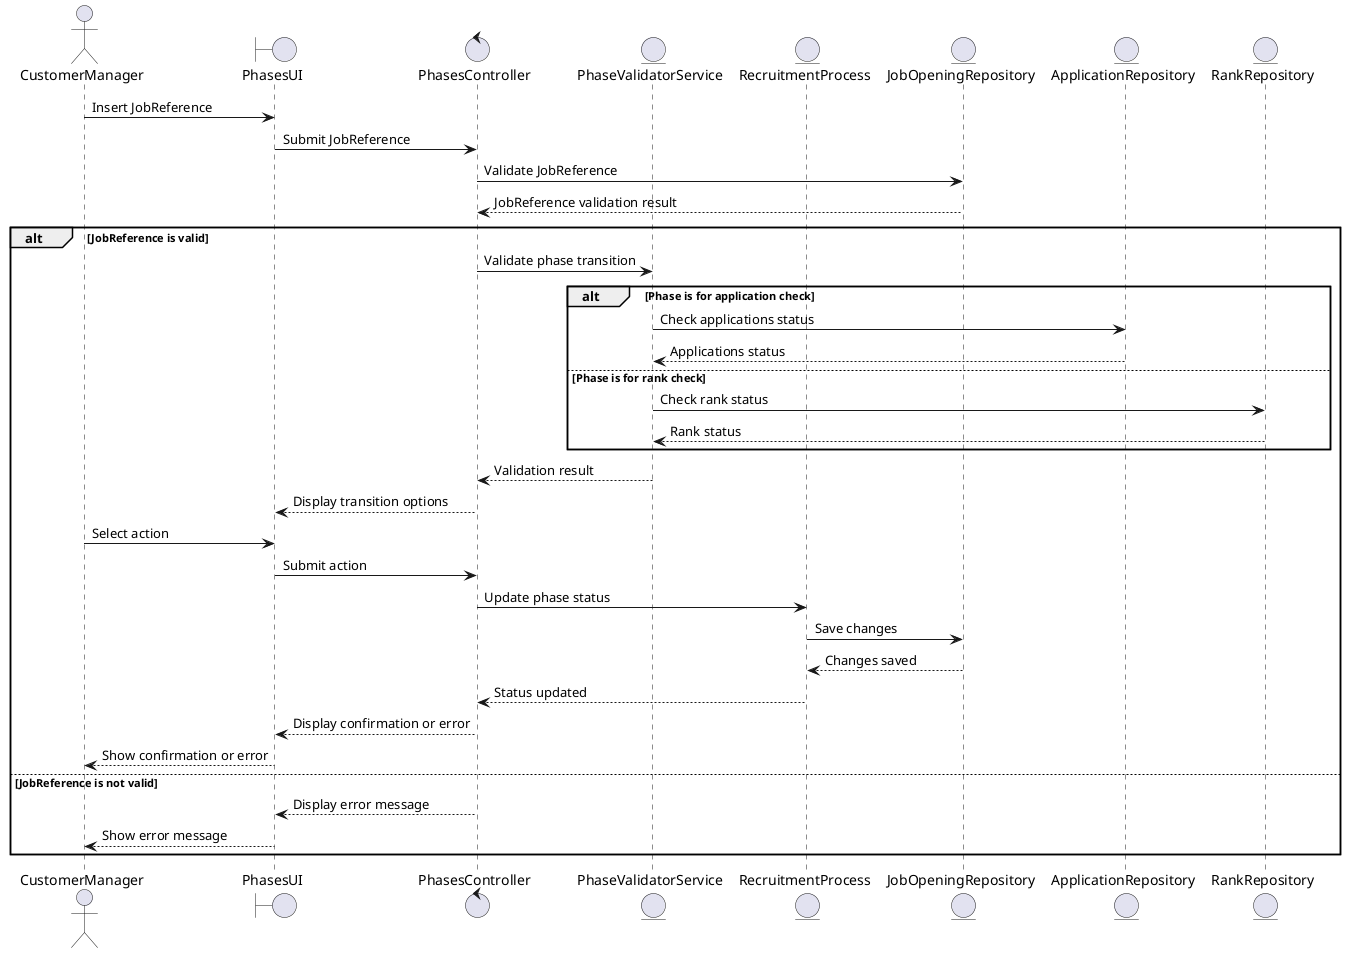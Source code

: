 @startuml
actor CustomerManager
boundary PhasesUI
control PhasesController
entity PhaseValidatorService
entity RecruitmentProcess
entity JobOpeningRepository
entity ApplicationRepository
entity RankRepository

CustomerManager -> PhasesUI: Insert JobReference
PhasesUI -> PhasesController: Submit JobReference
PhasesController -> JobOpeningRepository: Validate JobReference
JobOpeningRepository --> PhasesController: JobReference validation result

alt JobReference is valid
    PhasesController -> PhaseValidatorService: Validate phase transition

    alt Phase is for application check
        PhaseValidatorService -> ApplicationRepository: Check applications status
        ApplicationRepository --> PhaseValidatorService: Applications status
    else Phase is for rank check
        PhaseValidatorService -> RankRepository: Check rank status
        RankRepository --> PhaseValidatorService: Rank status
    end

    PhaseValidatorService --> PhasesController: Validation result
    PhasesController --> PhasesUI: Display transition options
    CustomerManager -> PhasesUI: Select action
    PhasesUI -> PhasesController: Submit action
    PhasesController -> RecruitmentProcess: Update phase status
    RecruitmentProcess -> JobOpeningRepository: Save changes
    JobOpeningRepository --> RecruitmentProcess: Changes saved
    RecruitmentProcess --> PhasesController: Status updated
    PhasesController --> PhasesUI: Display confirmation or error
    PhasesUI --> CustomerManager: Show confirmation or error
else JobReference is not valid
    PhasesController --> PhasesUI: Display error message
    PhasesUI --> CustomerManager: Show error message
end
@enduml
